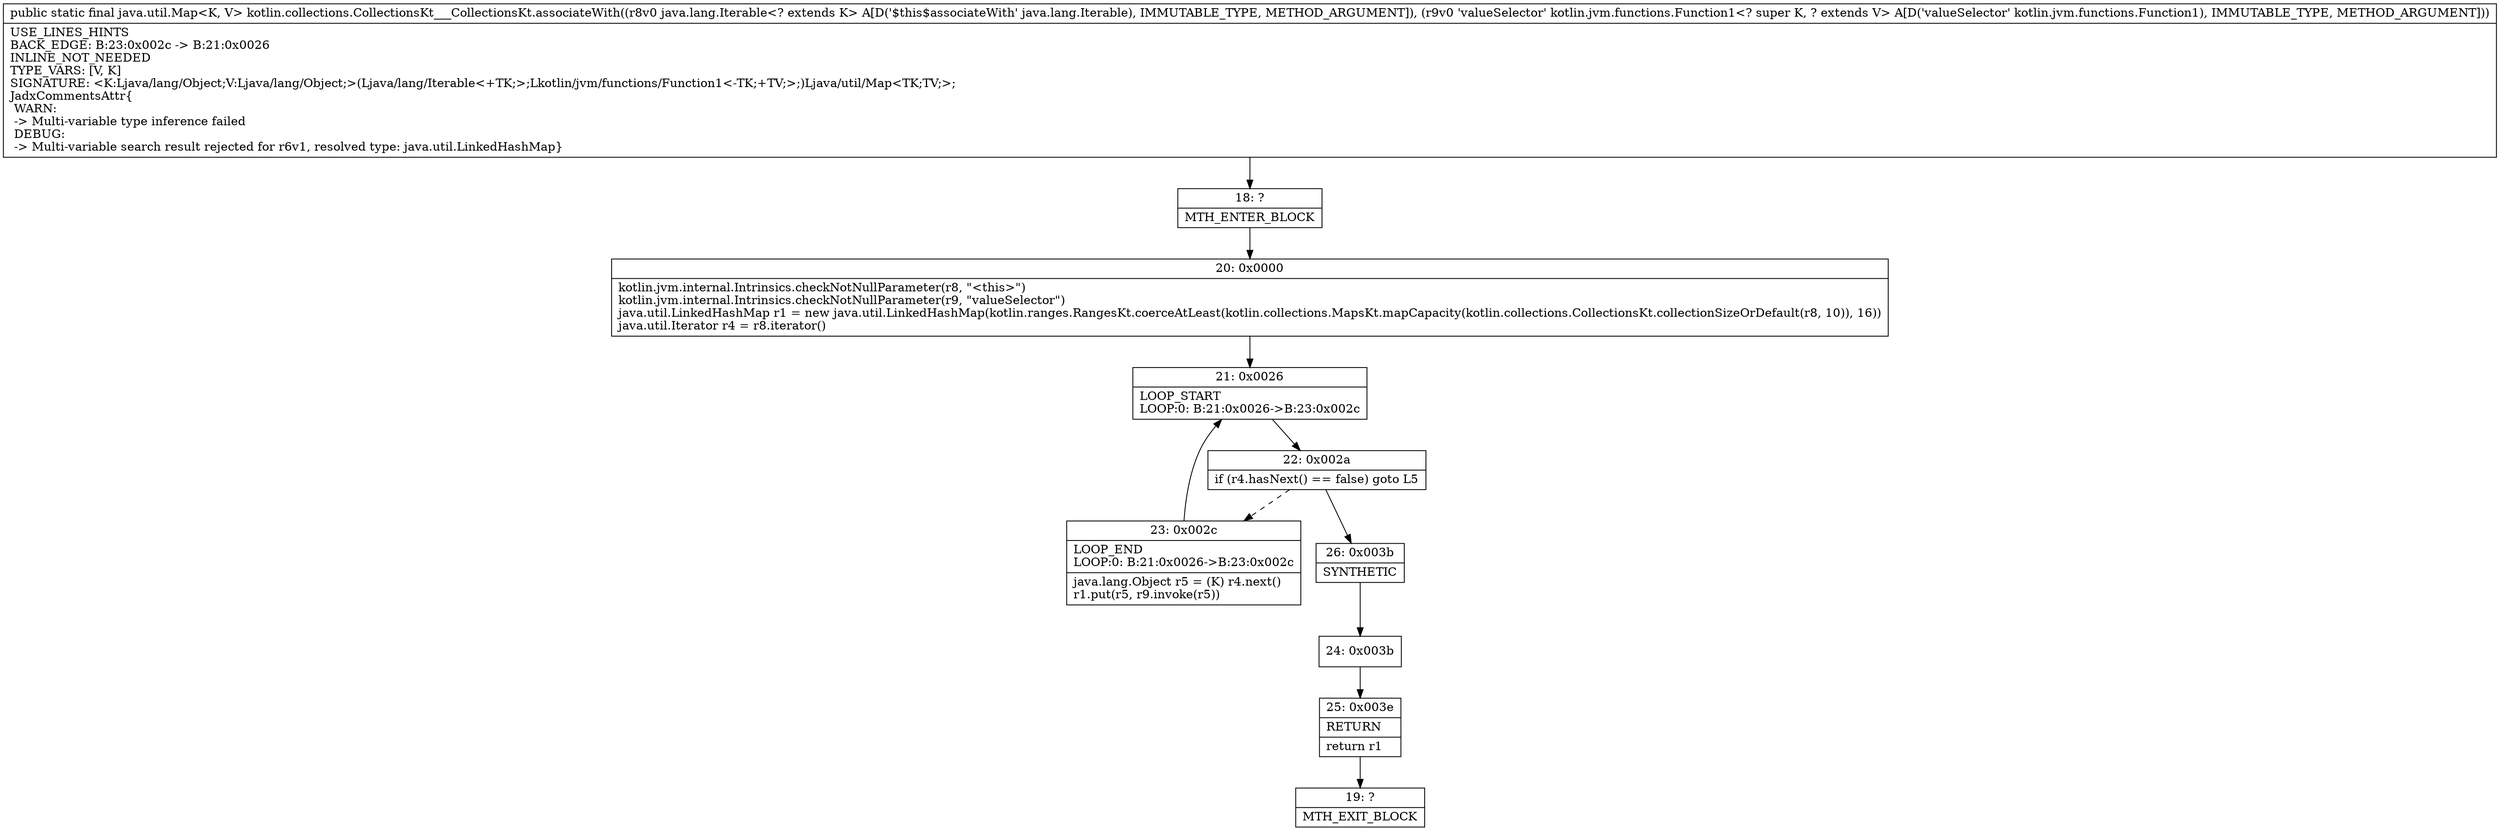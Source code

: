 digraph "CFG forkotlin.collections.CollectionsKt___CollectionsKt.associateWith(Ljava\/lang\/Iterable;Lkotlin\/jvm\/functions\/Function1;)Ljava\/util\/Map;" {
Node_18 [shape=record,label="{18\:\ ?|MTH_ENTER_BLOCK\l}"];
Node_20 [shape=record,label="{20\:\ 0x0000|kotlin.jvm.internal.Intrinsics.checkNotNullParameter(r8, \"\<this\>\")\lkotlin.jvm.internal.Intrinsics.checkNotNullParameter(r9, \"valueSelector\")\ljava.util.LinkedHashMap r1 = new java.util.LinkedHashMap(kotlin.ranges.RangesKt.coerceAtLeast(kotlin.collections.MapsKt.mapCapacity(kotlin.collections.CollectionsKt.collectionSizeOrDefault(r8, 10)), 16))\ljava.util.Iterator r4 = r8.iterator()\l}"];
Node_21 [shape=record,label="{21\:\ 0x0026|LOOP_START\lLOOP:0: B:21:0x0026\-\>B:23:0x002c\l}"];
Node_22 [shape=record,label="{22\:\ 0x002a|if (r4.hasNext() == false) goto L5\l}"];
Node_23 [shape=record,label="{23\:\ 0x002c|LOOP_END\lLOOP:0: B:21:0x0026\-\>B:23:0x002c\l|java.lang.Object r5 = (K) r4.next()\lr1.put(r5, r9.invoke(r5))\l}"];
Node_26 [shape=record,label="{26\:\ 0x003b|SYNTHETIC\l}"];
Node_24 [shape=record,label="{24\:\ 0x003b}"];
Node_25 [shape=record,label="{25\:\ 0x003e|RETURN\l|return r1\l}"];
Node_19 [shape=record,label="{19\:\ ?|MTH_EXIT_BLOCK\l}"];
MethodNode[shape=record,label="{public static final java.util.Map\<K, V\> kotlin.collections.CollectionsKt___CollectionsKt.associateWith((r8v0 java.lang.Iterable\<? extends K\> A[D('$this$associateWith' java.lang.Iterable), IMMUTABLE_TYPE, METHOD_ARGUMENT]), (r9v0 'valueSelector' kotlin.jvm.functions.Function1\<? super K, ? extends V\> A[D('valueSelector' kotlin.jvm.functions.Function1), IMMUTABLE_TYPE, METHOD_ARGUMENT]))  | USE_LINES_HINTS\lBACK_EDGE: B:23:0x002c \-\> B:21:0x0026\lINLINE_NOT_NEEDED\lTYPE_VARS: [V, K]\lSIGNATURE: \<K:Ljava\/lang\/Object;V:Ljava\/lang\/Object;\>(Ljava\/lang\/Iterable\<+TK;\>;Lkotlin\/jvm\/functions\/Function1\<\-TK;+TV;\>;)Ljava\/util\/Map\<TK;TV;\>;\lJadxCommentsAttr\{\l WARN: \l \-\> Multi\-variable type inference failed\l DEBUG: \l \-\> Multi\-variable search result rejected for r6v1, resolved type: java.util.LinkedHashMap\}\l}"];
MethodNode -> Node_18;Node_18 -> Node_20;
Node_20 -> Node_21;
Node_21 -> Node_22;
Node_22 -> Node_23[style=dashed];
Node_22 -> Node_26;
Node_23 -> Node_21;
Node_26 -> Node_24;
Node_24 -> Node_25;
Node_25 -> Node_19;
}

